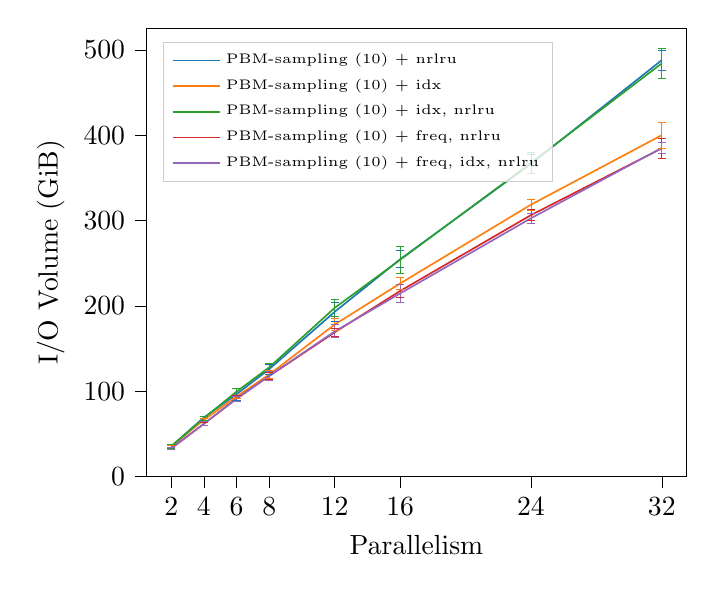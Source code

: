 % This file was created with tikzplotlib v0.10.1.
\begin{tikzpicture}

\definecolor{crimson2143940}{RGB}{214,39,40}
\definecolor{darkgray176}{RGB}{176,176,176}
\definecolor{darkorange25512714}{RGB}{255,127,14}
\definecolor{forestgreen4416044}{RGB}{44,160,44}
\definecolor{lightgray204}{RGB}{204,204,204}
\definecolor{mediumpurple148103189}{RGB}{148,103,189}
\definecolor{steelblue31119180}{RGB}{31,119,180}

\begin{axis}[
legend cell align={left},
legend style={
  font=\tiny,
  fill opacity=0.8,
  draw opacity=1,
  text opacity=1,
  at={(0.03,0.97)},
  anchor=north west,
  draw=lightgray204
},
tick align=outside,
tick pos=left,
%title={IO volume vs parallelism - Trailing index scans 1pct EXTRA},
x grid style={darkgray176},
xlabel={Parallelism},
xtick=data,
xmin=0.5, xmax=33.5,
xtick style={color=black},
y grid style={darkgray176},
ylabel={I/O Volume (GiB)},
ymin=0, ymax=525.583,
ytick style={color=black}
]
\path [draw=steelblue31119180, line width=0.3px]
(axis cs:2,33.057)
--(axis cs:2,37.822);

\path [draw=steelblue31119180, line width=0.3px]
(axis cs:4,68.109)
--(axis cs:4,70.446);

\path [draw=steelblue31119180, line width=0.3px]
(axis cs:6,89.433)
--(axis cs:6,103.821);

\path [draw=steelblue31119180, line width=0.3px]
(axis cs:8,120.223)
--(axis cs:8,131.802);

\path [draw=steelblue31119180, line width=0.3px]
(axis cs:12,182.251)
--(axis cs:12,204.044);

\path [draw=steelblue31119180, line width=0.3px]
(axis cs:16,244.588)
--(axis cs:16,264.81);

\path [draw=steelblue31119180, line width=0.3px]
(axis cs:24,355.421)
--(axis cs:24,377.77);

\path [draw=steelblue31119180, line width=0.3px]
(axis cs:32,476.242)
--(axis cs:32,500.076);

\addplot [line width=0.3px, steelblue31119180, mark=-, mark size=1.5, mark options={solid}, only marks, forget plot]
table {%
2 33.057
4 68.109
6 89.433
8 120.223
12 182.251
16 244.588
24 355.421
32 476.242
};
\addplot [line width=0.3px, steelblue31119180, mark=-, mark size=1.5, mark options={solid}, only marks, forget plot]
table {%
2 37.822
4 70.446
6 103.821
8 131.802
12 204.044
16 264.81
24 377.77
32 500.076
};
\path [draw=darkorange25512714, line width=0.3px]
(axis cs:2,33.76)
--(axis cs:2,36.876);

\path [draw=darkorange25512714, line width=0.3px]
(axis cs:4,64.532)
--(axis cs:4,68.466);

\path [draw=darkorange25512714, line width=0.3px]
(axis cs:6,91.969)
--(axis cs:6,95.588);

\path [draw=darkorange25512714, line width=0.3px]
(axis cs:8,115.141)
--(axis cs:8,124.228);

\path [draw=darkorange25512714, line width=0.3px]
(axis cs:12,171.109)
--(axis cs:12,185.357);

\path [draw=darkorange25512714, line width=0.3px]
(axis cs:16,219.774)
--(axis cs:16,232.933);

\path [draw=darkorange25512714, line width=0.3px]
(axis cs:24,312.018)
--(axis cs:24,325.403);

\path [draw=darkorange25512714, line width=0.3px]
(axis cs:32,384.75)
--(axis cs:32,415.675);

\addplot [line width=0.3px, darkorange25512714, mark=-, mark size=1.5, mark options={solid}, only marks, forget plot]
table {%
2 33.76
4 64.532
6 91.969
8 115.141
12 171.109
16 219.774
24 312.018
32 384.75
};
\addplot [line width=0.3px, darkorange25512714, mark=-, mark size=1.5, mark options={solid}, only marks, forget plot]
table {%
2 36.876
4 68.466
6 95.588
8 124.228
12 185.357
16 232.933
24 325.403
32 415.675
};
\path [draw=forestgreen4416044, line width=0.3px]
(axis cs:2,32.847)
--(axis cs:2,37.738);

\path [draw=forestgreen4416044, line width=0.3px]
(axis cs:4,66.086)
--(axis cs:4,70.953);

\path [draw=forestgreen4416044, line width=0.3px]
(axis cs:6,95.33)
--(axis cs:6,103.836);

\path [draw=forestgreen4416044, line width=0.3px]
(axis cs:8,123.544)
--(axis cs:8,132.73);

\path [draw=forestgreen4416044, line width=0.3px]
(axis cs:12,188.041)
--(axis cs:12,207.543);

\path [draw=forestgreen4416044, line width=0.3px]
(axis cs:16,238.002)
--(axis cs:16,270.156);

\path [draw=forestgreen4416044, line width=0.3px]
(axis cs:24,355.469)
--(axis cs:24,379.795);

\path [draw=forestgreen4416044, line width=0.3px]
(axis cs:32,466.62)
--(axis cs:32,502.046);

\addplot [line width=0.3px, forestgreen4416044, mark=-, mark size=1.5, mark options={solid}, only marks, forget plot]
table {%
2 32.847
4 66.086
6 95.33
8 123.544
12 188.041
16 238.002
24 355.469
32 466.62
};
\addplot [line width=0.3px, forestgreen4416044, mark=-, mark size=1.5, mark options={solid}, only marks, forget plot]
table {%
2 37.738
4 70.953
6 103.836
8 132.73
12 207.543
16 270.156
24 379.795
32 502.046
};
\path [draw=crimson2143940, line width=0.3px]
(axis cs:2,31.304)
--(axis cs:2,34.628);

\path [draw=crimson2143940, line width=0.3px]
(axis cs:4,59.869)
--(axis cs:4,63.824);

\path [draw=crimson2143940, line width=0.3px]
(axis cs:6,87.847)
--(axis cs:6,94.747);

\path [draw=crimson2143940, line width=0.3px]
(axis cs:8,113.298)
--(axis cs:8,122.578);

\path [draw=crimson2143940, line width=0.3px]
(axis cs:12,164.454)
--(axis cs:12,173.792);

\path [draw=crimson2143940, line width=0.3px]
(axis cs:16,210.308)
--(axis cs:16,224.788);

\path [draw=crimson2143940, line width=0.3px]
(axis cs:24,299.966)
--(axis cs:24,313.003);

\path [draw=crimson2143940, line width=0.3px]
(axis cs:32,373.516)
--(axis cs:32,396.007);

\addplot [line width=0.3px, crimson2143940, mark=-, mark size=1.5, mark options={solid}, only marks, forget plot]
table {%
2 31.304
4 59.869
6 87.847
8 113.298
12 164.454
16 210.308
24 299.966
32 373.516
};
\addplot [line width=0.3px, crimson2143940, mark=-, mark size=1.5, mark options={solid}, only marks, forget plot]
table {%
2 34.628
4 63.824
6 94.747
8 122.578
12 173.792
16 224.788
24 313.003
32 396.007
};
\path [draw=mediumpurple148103189, line width=0.3px]
(axis cs:2,31.292)
--(axis cs:2,34.575);

\path [draw=mediumpurple148103189, line width=0.3px]
(axis cs:4,59.664)
--(axis cs:4,64.186);

\path [draw=mediumpurple148103189, line width=0.3px]
(axis cs:6,88.445)
--(axis cs:6,94.181);

\path [draw=mediumpurple148103189, line width=0.3px]
(axis cs:8,112.773)
--(axis cs:8,123.291);

\path [draw=mediumpurple148103189, line width=0.3px]
(axis cs:12,162.519)
--(axis cs:12,177.762);

\path [draw=mediumpurple148103189, line width=0.3px]
(axis cs:16,204.438)
--(axis cs:16,224.827);

\path [draw=mediumpurple148103189, line width=0.3px]
(axis cs:24,296.855)
--(axis cs:24,308.719);

\path [draw=mediumpurple148103189, line width=0.3px]
(axis cs:32,378.729)
--(axis cs:32,391.75);

\addplot [line width=0.3px, mediumpurple148103189, mark=-, mark size=1.5, mark options={solid}, only marks, forget plot]
table {%
2 31.292
4 59.664
6 88.445
8 112.773
12 162.519
16 204.438
24 296.855
32 378.729
};
\addplot [line width=0.3px, mediumpurple148103189, mark=-, mark size=1.5, mark options={solid}, only marks, forget plot]
table {%
2 34.575
4 64.186
6 94.181
8 123.291
12 177.762
16 224.827
24 308.719
32 391.75
};
\addplot [semithick, steelblue31119180]
table {%
2 35.44
4 69.278
6 96.627
8 126.013
12 193.147
16 254.699
24 366.595
32 488.159
};
\addlegendentry{PBM-sampling (10) + nrlru}
\addplot [semithick, darkorange25512714]
table {%
2 35.318
4 66.499
6 93.778
8 119.684
12 178.233
16 226.354
24 318.711
32 400.213
};
\addlegendentry{PBM-sampling (10) + idx}
\addplot [semithick, forestgreen4416044]
table {%
2 35.292
4 68.519
6 99.583
8 128.137
12 197.792
16 254.079
24 367.632
32 484.333
};
\addlegendentry{PBM-sampling (10) + idx, nrlru}
\addplot [semithick, crimson2143940]
table {%
2 32.966
4 61.847
6 91.297
8 117.938
12 169.123
16 217.548
24 306.484
32 384.762
};
\addlegendentry{PBM-sampling (10) + freq, nrlru}
\addplot [semithick, mediumpurple148103189]
table {%
2 32.934
4 61.925
6 91.313
8 118.032
12 170.141
16 214.633
24 302.787
32 385.239
};
\addlegendentry{PBM-sampling (10) + freq, idx, nrlru}
\end{axis}

\end{tikzpicture}
